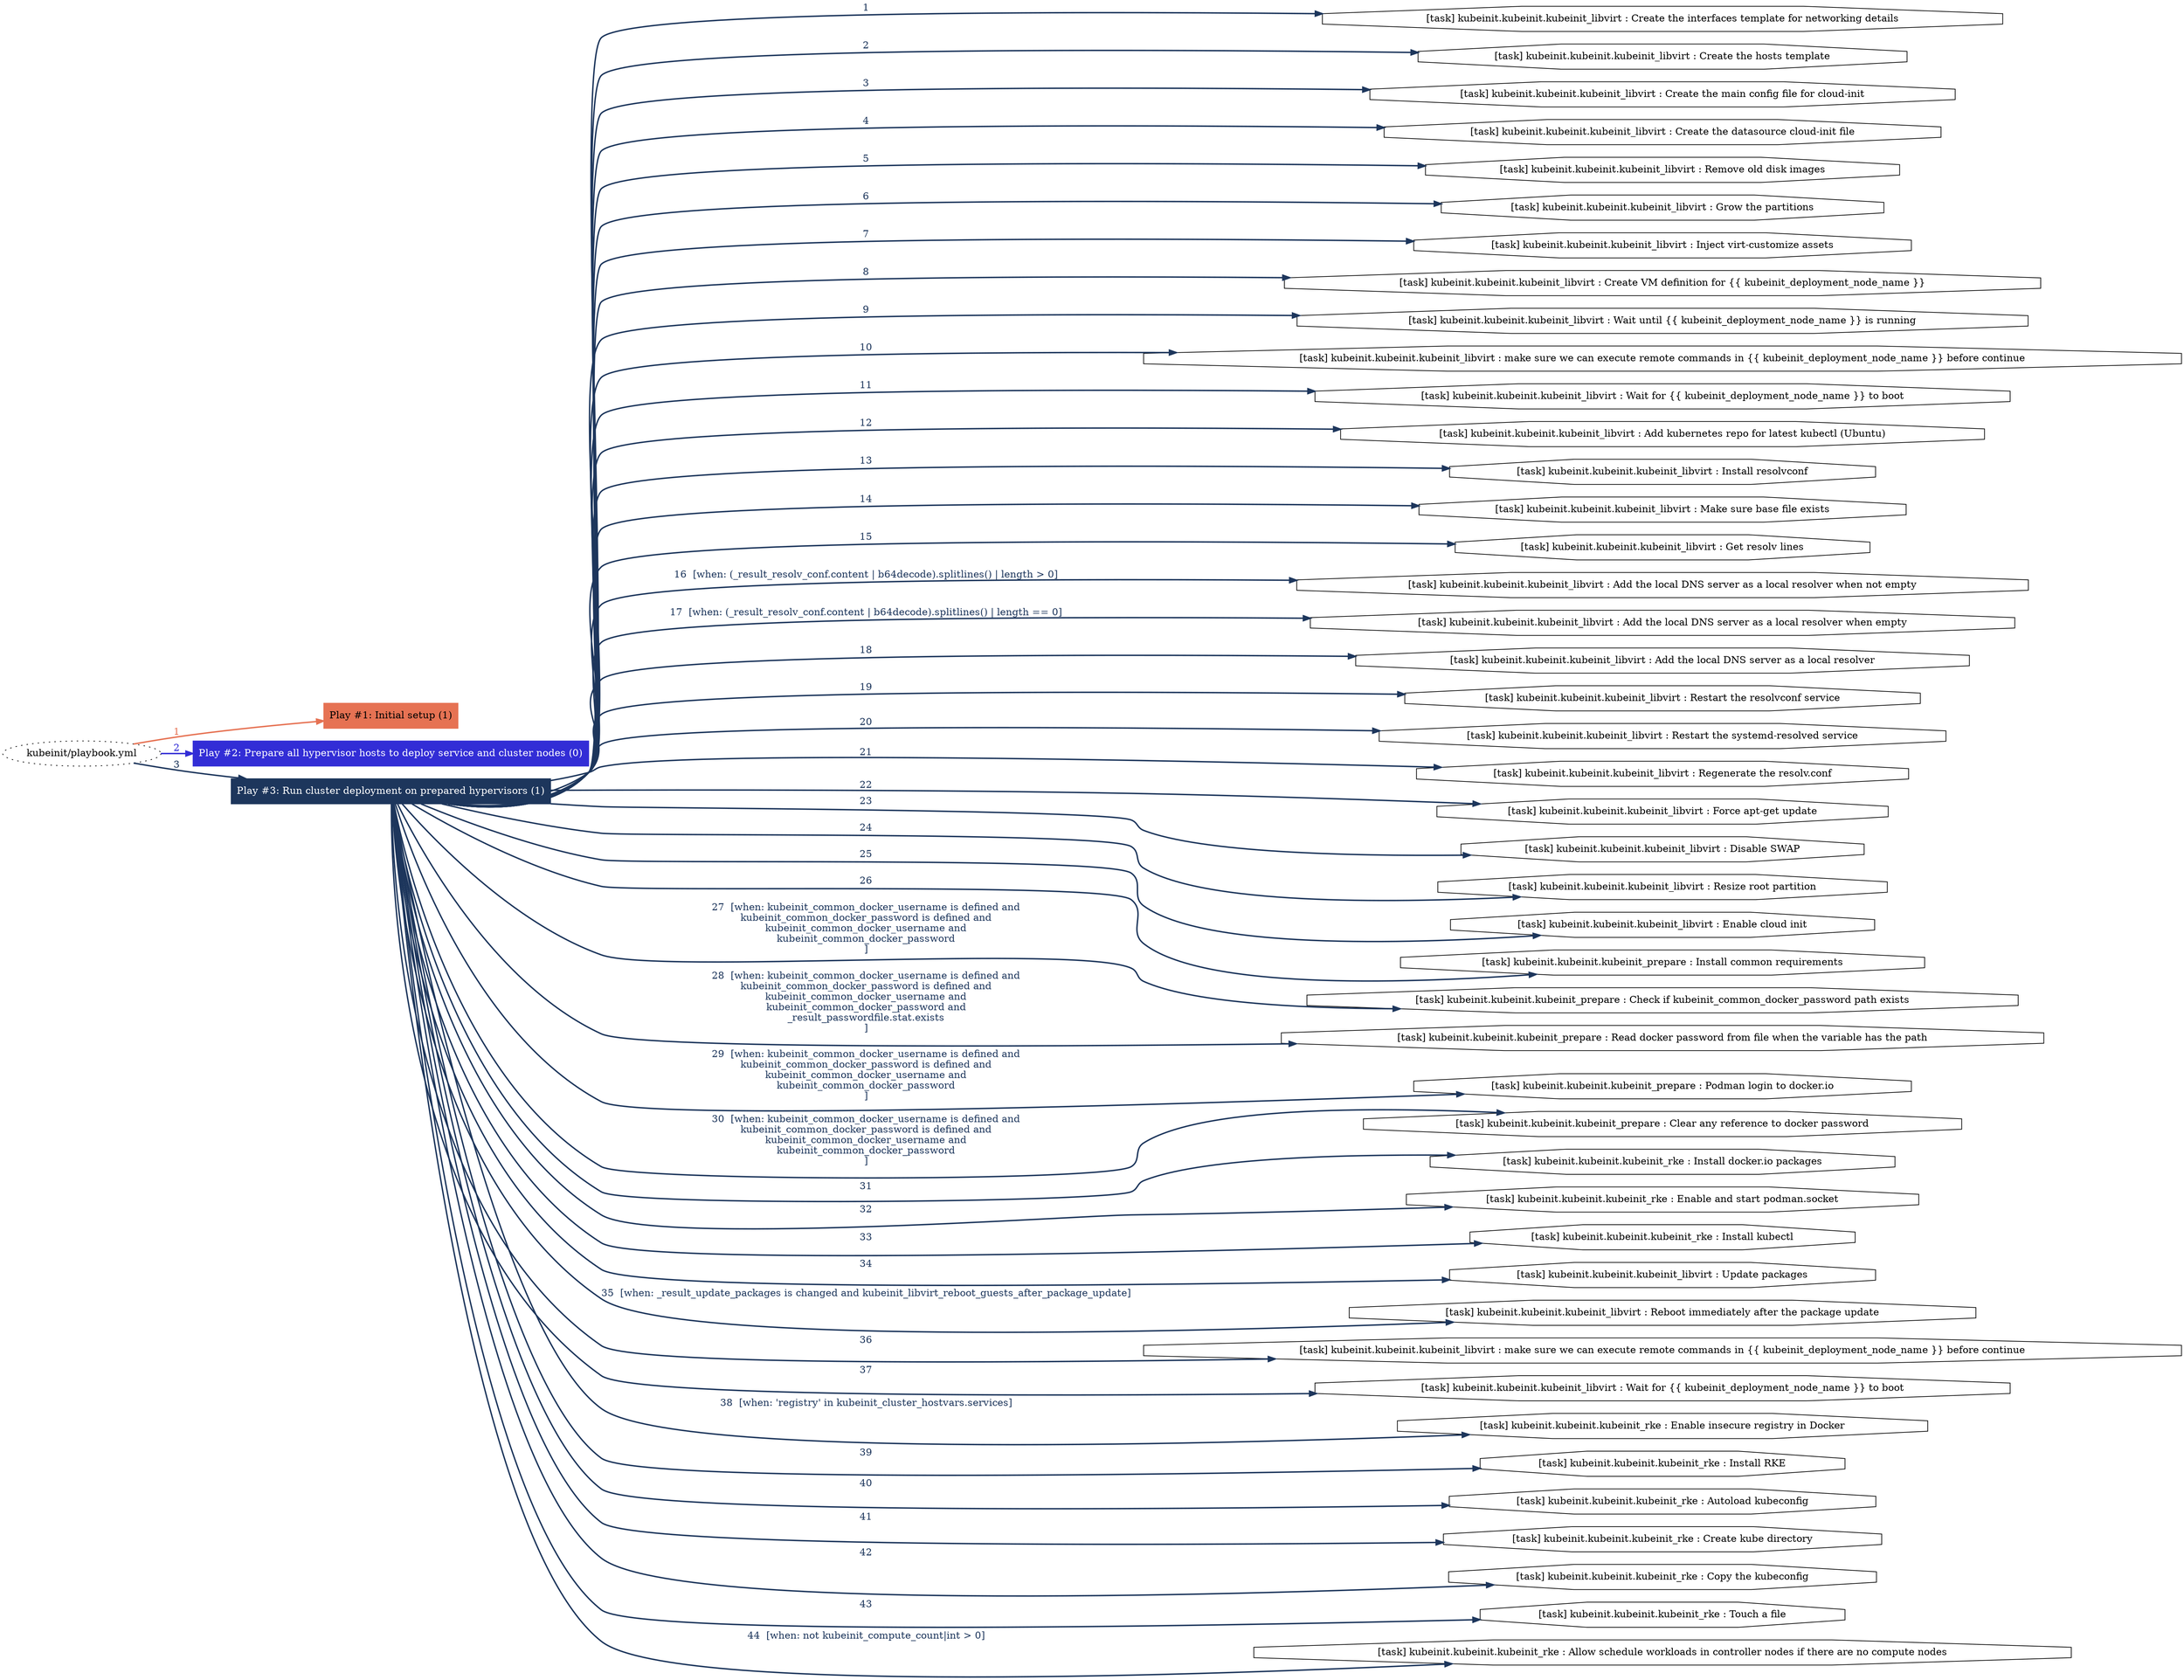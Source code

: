 digraph "kubeinit/playbook.yml "{
	graph [concentrate=true ordering=in rankdir=LR ratio=fill]
	edge [esep=5 sep=10]
	"kubeinit/playbook.yml" [id=root_node style=dotted]
	subgraph "Play #1: Initial setup (1) "{
		"Play #1: Initial setup (1)" [color="#e67253" fontcolor="#000000" id="play_ad524c89-a60d-4d48-a839-6ddc55d33104" shape=box style=filled tooltip=localhost]
		"kubeinit/playbook.yml" -> "Play #1: Initial setup (1)" [label=1 color="#e67253" fontcolor="#e67253" id="edge_ae7faaeb-385a-4f0c-a20f-1a2fe86c1aa9" style=bold]
	}
	subgraph "Play #2: Prepare all hypervisor hosts to deploy service and cluster nodes (0) "{
		"Play #2: Prepare all hypervisor hosts to deploy service and cluster nodes (0)" [color="#322dd6" fontcolor="#ffffff" id="play_cd5b542d-3ad8-4162-8864-318f624dd5b9" shape=box style=filled tooltip=""]
		"kubeinit/playbook.yml" -> "Play #2: Prepare all hypervisor hosts to deploy service and cluster nodes (0)" [label=2 color="#322dd6" fontcolor="#322dd6" id="edge_b63287c5-b971-417b-880d-b7213de48cef" style=bold]
	}
	subgraph "Play #3: Run cluster deployment on prepared hypervisors (1) "{
		"Play #3: Run cluster deployment on prepared hypervisors (1)" [color="#1d365c" fontcolor="#ffffff" id="play_a46c126b-1f59-46c9-9688-6d7a4342183c" shape=box style=filled tooltip=localhost]
		"kubeinit/playbook.yml" -> "Play #3: Run cluster deployment on prepared hypervisors (1)" [label=3 color="#1d365c" fontcolor="#1d365c" id="edge_8b420910-5c23-4c95-ab8a-fc6dab04c1f2" style=bold]
		"task_47916d2a-7603-4d17-a04e-52a7c7defe26" [label="[task] kubeinit.kubeinit.kubeinit_libvirt : Create the interfaces template for networking details" id="task_47916d2a-7603-4d17-a04e-52a7c7defe26" shape=octagon tooltip="[task] kubeinit.kubeinit.kubeinit_libvirt : Create the interfaces template for networking details"]
		"Play #3: Run cluster deployment on prepared hypervisors (1)" -> "task_47916d2a-7603-4d17-a04e-52a7c7defe26" [label=1 color="#1d365c" fontcolor="#1d365c" id="edge_3e7640c1-719a-4de9-8925-a3f03e6a5f20" style=bold]
		"task_7e9ca5ea-133e-4138-9049-71f36376a4e2" [label="[task] kubeinit.kubeinit.kubeinit_libvirt : Create the hosts template" id="task_7e9ca5ea-133e-4138-9049-71f36376a4e2" shape=octagon tooltip="[task] kubeinit.kubeinit.kubeinit_libvirt : Create the hosts template"]
		"Play #3: Run cluster deployment on prepared hypervisors (1)" -> "task_7e9ca5ea-133e-4138-9049-71f36376a4e2" [label=2 color="#1d365c" fontcolor="#1d365c" id="edge_446db0ee-47a5-4339-9df7-039821f4f315" style=bold]
		"task_a5ff817b-de9a-4c5c-917a-4080d072b294" [label="[task] kubeinit.kubeinit.kubeinit_libvirt : Create the main config file for cloud-init" id="task_a5ff817b-de9a-4c5c-917a-4080d072b294" shape=octagon tooltip="[task] kubeinit.kubeinit.kubeinit_libvirt : Create the main config file for cloud-init"]
		"Play #3: Run cluster deployment on prepared hypervisors (1)" -> "task_a5ff817b-de9a-4c5c-917a-4080d072b294" [label=3 color="#1d365c" fontcolor="#1d365c" id="edge_f284902a-7ada-4343-865c-d69e3d599f6e" style=bold]
		"task_6a293e74-91e5-42ae-9301-e54eb5eabded" [label="[task] kubeinit.kubeinit.kubeinit_libvirt : Create the datasource cloud-init file" id="task_6a293e74-91e5-42ae-9301-e54eb5eabded" shape=octagon tooltip="[task] kubeinit.kubeinit.kubeinit_libvirt : Create the datasource cloud-init file"]
		"Play #3: Run cluster deployment on prepared hypervisors (1)" -> "task_6a293e74-91e5-42ae-9301-e54eb5eabded" [label=4 color="#1d365c" fontcolor="#1d365c" id="edge_62ee4231-488d-4882-ac38-5bbf4e75af29" style=bold]
		"task_df8fbd8d-4385-4563-8ded-12cab8179c85" [label="[task] kubeinit.kubeinit.kubeinit_libvirt : Remove old disk images" id="task_df8fbd8d-4385-4563-8ded-12cab8179c85" shape=octagon tooltip="[task] kubeinit.kubeinit.kubeinit_libvirt : Remove old disk images"]
		"Play #3: Run cluster deployment on prepared hypervisors (1)" -> "task_df8fbd8d-4385-4563-8ded-12cab8179c85" [label=5 color="#1d365c" fontcolor="#1d365c" id="edge_11568323-9113-4c98-999e-c69d3f00c700" style=bold]
		"task_11e54d1f-3e56-4b66-b50c-f0cd5abf8891" [label="[task] kubeinit.kubeinit.kubeinit_libvirt : Grow the partitions" id="task_11e54d1f-3e56-4b66-b50c-f0cd5abf8891" shape=octagon tooltip="[task] kubeinit.kubeinit.kubeinit_libvirt : Grow the partitions"]
		"Play #3: Run cluster deployment on prepared hypervisors (1)" -> "task_11e54d1f-3e56-4b66-b50c-f0cd5abf8891" [label=6 color="#1d365c" fontcolor="#1d365c" id="edge_2739a244-8ff6-4a6d-bdee-825cf55e0f8f" style=bold]
		"task_e44aadaa-b31f-4ceb-9cc6-d24429a99ae7" [label="[task] kubeinit.kubeinit.kubeinit_libvirt : Inject virt-customize assets" id="task_e44aadaa-b31f-4ceb-9cc6-d24429a99ae7" shape=octagon tooltip="[task] kubeinit.kubeinit.kubeinit_libvirt : Inject virt-customize assets"]
		"Play #3: Run cluster deployment on prepared hypervisors (1)" -> "task_e44aadaa-b31f-4ceb-9cc6-d24429a99ae7" [label=7 color="#1d365c" fontcolor="#1d365c" id="edge_bacb2731-81e1-4722-bcee-fb242aa7d61a" style=bold]
		"task_afebd535-37e8-4ae9-a1a0-930c340181d4" [label="[task] kubeinit.kubeinit.kubeinit_libvirt : Create VM definition for {{ kubeinit_deployment_node_name }}" id="task_afebd535-37e8-4ae9-a1a0-930c340181d4" shape=octagon tooltip="[task] kubeinit.kubeinit.kubeinit_libvirt : Create VM definition for {{ kubeinit_deployment_node_name }}"]
		"Play #3: Run cluster deployment on prepared hypervisors (1)" -> "task_afebd535-37e8-4ae9-a1a0-930c340181d4" [label=8 color="#1d365c" fontcolor="#1d365c" id="edge_e9ee53fa-ec82-45c3-98bd-ce956cd93288" style=bold]
		"task_db0cb176-9e02-4266-b6ea-3aa73b6bd5e2" [label="[task] kubeinit.kubeinit.kubeinit_libvirt : Wait until {{ kubeinit_deployment_node_name }} is running" id="task_db0cb176-9e02-4266-b6ea-3aa73b6bd5e2" shape=octagon tooltip="[task] kubeinit.kubeinit.kubeinit_libvirt : Wait until {{ kubeinit_deployment_node_name }} is running"]
		"Play #3: Run cluster deployment on prepared hypervisors (1)" -> "task_db0cb176-9e02-4266-b6ea-3aa73b6bd5e2" [label=9 color="#1d365c" fontcolor="#1d365c" id="edge_8626920a-f38d-4617-a12c-9a81a992189e" style=bold]
		"task_72d91b1f-e7a3-4d11-a0ef-d78e206164df" [label="[task] kubeinit.kubeinit.kubeinit_libvirt : make sure we can execute remote commands in {{ kubeinit_deployment_node_name }} before continue" id="task_72d91b1f-e7a3-4d11-a0ef-d78e206164df" shape=octagon tooltip="[task] kubeinit.kubeinit.kubeinit_libvirt : make sure we can execute remote commands in {{ kubeinit_deployment_node_name }} before continue"]
		"Play #3: Run cluster deployment on prepared hypervisors (1)" -> "task_72d91b1f-e7a3-4d11-a0ef-d78e206164df" [label=10 color="#1d365c" fontcolor="#1d365c" id="edge_6d006d46-5cbb-4eec-966c-9777d0feea4f" style=bold]
		"task_fce1f248-181b-47ac-8b01-0715fb4c280c" [label="[task] kubeinit.kubeinit.kubeinit_libvirt : Wait for {{ kubeinit_deployment_node_name }} to boot" id="task_fce1f248-181b-47ac-8b01-0715fb4c280c" shape=octagon tooltip="[task] kubeinit.kubeinit.kubeinit_libvirt : Wait for {{ kubeinit_deployment_node_name }} to boot"]
		"Play #3: Run cluster deployment on prepared hypervisors (1)" -> "task_fce1f248-181b-47ac-8b01-0715fb4c280c" [label=11 color="#1d365c" fontcolor="#1d365c" id="edge_a45fd2de-24ca-47c3-b5d9-8b39fe04edaa" style=bold]
		"task_ac96f243-2ee1-44c3-9b9f-c1d4b6d92048" [label="[task] kubeinit.kubeinit.kubeinit_libvirt : Add kubernetes repo for latest kubectl (Ubuntu)" id="task_ac96f243-2ee1-44c3-9b9f-c1d4b6d92048" shape=octagon tooltip="[task] kubeinit.kubeinit.kubeinit_libvirt : Add kubernetes repo for latest kubectl (Ubuntu)"]
		"Play #3: Run cluster deployment on prepared hypervisors (1)" -> "task_ac96f243-2ee1-44c3-9b9f-c1d4b6d92048" [label=12 color="#1d365c" fontcolor="#1d365c" id="edge_481233cd-3f48-48f0-ba06-594e07ef3e14" style=bold]
		"task_976c76fc-bc80-4b8a-b3c7-932a299d6852" [label="[task] kubeinit.kubeinit.kubeinit_libvirt : Install resolvconf" id="task_976c76fc-bc80-4b8a-b3c7-932a299d6852" shape=octagon tooltip="[task] kubeinit.kubeinit.kubeinit_libvirt : Install resolvconf"]
		"Play #3: Run cluster deployment on prepared hypervisors (1)" -> "task_976c76fc-bc80-4b8a-b3c7-932a299d6852" [label=13 color="#1d365c" fontcolor="#1d365c" id="edge_4ae19428-7d49-46f8-87b9-52d63e74fa99" style=bold]
		"task_2c6e98f5-361a-4ced-bb6a-d7f60501e241" [label="[task] kubeinit.kubeinit.kubeinit_libvirt : Make sure base file exists" id="task_2c6e98f5-361a-4ced-bb6a-d7f60501e241" shape=octagon tooltip="[task] kubeinit.kubeinit.kubeinit_libvirt : Make sure base file exists"]
		"Play #3: Run cluster deployment on prepared hypervisors (1)" -> "task_2c6e98f5-361a-4ced-bb6a-d7f60501e241" [label=14 color="#1d365c" fontcolor="#1d365c" id="edge_579e4fdd-57e4-4282-8e53-7517bc4e2f1d" style=bold]
		"task_2ea36012-db86-473c-bca7-d3e04aa690f1" [label="[task] kubeinit.kubeinit.kubeinit_libvirt : Get resolv lines" id="task_2ea36012-db86-473c-bca7-d3e04aa690f1" shape=octagon tooltip="[task] kubeinit.kubeinit.kubeinit_libvirt : Get resolv lines"]
		"Play #3: Run cluster deployment on prepared hypervisors (1)" -> "task_2ea36012-db86-473c-bca7-d3e04aa690f1" [label=15 color="#1d365c" fontcolor="#1d365c" id="edge_ab86e64e-eb9e-46f3-a804-908506d6a107" style=bold]
		"task_b6924091-b3da-40d1-b2c7-74e344fa5138" [label="[task] kubeinit.kubeinit.kubeinit_libvirt : Add the local DNS server as a local resolver when not empty" id="task_b6924091-b3da-40d1-b2c7-74e344fa5138" shape=octagon tooltip="[task] kubeinit.kubeinit.kubeinit_libvirt : Add the local DNS server as a local resolver when not empty"]
		"Play #3: Run cluster deployment on prepared hypervisors (1)" -> "task_b6924091-b3da-40d1-b2c7-74e344fa5138" [label="16  [when: (_result_resolv_conf.content | b64decode).splitlines() | length > 0]" color="#1d365c" fontcolor="#1d365c" id="edge_35f53157-1c51-4a31-9460-0f0d906172ae" style=bold]
		"task_d63d26f6-f586-43e0-9b65-e2161617def3" [label="[task] kubeinit.kubeinit.kubeinit_libvirt : Add the local DNS server as a local resolver when empty" id="task_d63d26f6-f586-43e0-9b65-e2161617def3" shape=octagon tooltip="[task] kubeinit.kubeinit.kubeinit_libvirt : Add the local DNS server as a local resolver when empty"]
		"Play #3: Run cluster deployment on prepared hypervisors (1)" -> "task_d63d26f6-f586-43e0-9b65-e2161617def3" [label="17  [when: (_result_resolv_conf.content | b64decode).splitlines() | length == 0]" color="#1d365c" fontcolor="#1d365c" id="edge_7b5dffb0-f96a-4b14-9b12-47ae2832df5f" style=bold]
		"task_60e81ee5-2803-4279-a13a-c0cc956403e2" [label="[task] kubeinit.kubeinit.kubeinit_libvirt : Add the local DNS server as a local resolver" id="task_60e81ee5-2803-4279-a13a-c0cc956403e2" shape=octagon tooltip="[task] kubeinit.kubeinit.kubeinit_libvirt : Add the local DNS server as a local resolver"]
		"Play #3: Run cluster deployment on prepared hypervisors (1)" -> "task_60e81ee5-2803-4279-a13a-c0cc956403e2" [label=18 color="#1d365c" fontcolor="#1d365c" id="edge_43a9b92f-293d-4c10-a3ab-e64e6752b8ef" style=bold]
		"task_36fe63d2-31fc-4c66-9a9c-5be0c4240d21" [label="[task] kubeinit.kubeinit.kubeinit_libvirt : Restart the resolvconf service" id="task_36fe63d2-31fc-4c66-9a9c-5be0c4240d21" shape=octagon tooltip="[task] kubeinit.kubeinit.kubeinit_libvirt : Restart the resolvconf service"]
		"Play #3: Run cluster deployment on prepared hypervisors (1)" -> "task_36fe63d2-31fc-4c66-9a9c-5be0c4240d21" [label=19 color="#1d365c" fontcolor="#1d365c" id="edge_d4419b64-89ab-413e-ad5c-e5080cb92916" style=bold]
		"task_3f56f6dc-8f9a-489f-be09-0c0f17332012" [label="[task] kubeinit.kubeinit.kubeinit_libvirt : Restart the systemd-resolved service" id="task_3f56f6dc-8f9a-489f-be09-0c0f17332012" shape=octagon tooltip="[task] kubeinit.kubeinit.kubeinit_libvirt : Restart the systemd-resolved service"]
		"Play #3: Run cluster deployment on prepared hypervisors (1)" -> "task_3f56f6dc-8f9a-489f-be09-0c0f17332012" [label=20 color="#1d365c" fontcolor="#1d365c" id="edge_504fe553-4ad2-4095-985a-46b4ad98b42a" style=bold]
		"task_a52973d0-2f04-4d1f-90ac-8a130ee367a3" [label="[task] kubeinit.kubeinit.kubeinit_libvirt : Regenerate the resolv.conf" id="task_a52973d0-2f04-4d1f-90ac-8a130ee367a3" shape=octagon tooltip="[task] kubeinit.kubeinit.kubeinit_libvirt : Regenerate the resolv.conf"]
		"Play #3: Run cluster deployment on prepared hypervisors (1)" -> "task_a52973d0-2f04-4d1f-90ac-8a130ee367a3" [label=21 color="#1d365c" fontcolor="#1d365c" id="edge_7983b279-09de-4824-9961-e9dbac2ae132" style=bold]
		"task_970e658d-6dff-4ac5-a20c-106b69389119" [label="[task] kubeinit.kubeinit.kubeinit_libvirt : Force apt-get update" id="task_970e658d-6dff-4ac5-a20c-106b69389119" shape=octagon tooltip="[task] kubeinit.kubeinit.kubeinit_libvirt : Force apt-get update"]
		"Play #3: Run cluster deployment on prepared hypervisors (1)" -> "task_970e658d-6dff-4ac5-a20c-106b69389119" [label=22 color="#1d365c" fontcolor="#1d365c" id="edge_95e035ac-c415-4bcb-9179-0b1d9ebe0b8b" style=bold]
		"task_cf3c9556-8743-4be7-a2b5-169c3575bcdd" [label="[task] kubeinit.kubeinit.kubeinit_libvirt : Disable SWAP" id="task_cf3c9556-8743-4be7-a2b5-169c3575bcdd" shape=octagon tooltip="[task] kubeinit.kubeinit.kubeinit_libvirt : Disable SWAP"]
		"Play #3: Run cluster deployment on prepared hypervisors (1)" -> "task_cf3c9556-8743-4be7-a2b5-169c3575bcdd" [label=23 color="#1d365c" fontcolor="#1d365c" id="edge_265f1be5-15fe-4b52-a715-9addf63f97d3" style=bold]
		"task_6ec6a4e6-7d89-44f0-b717-e99d8e3aed17" [label="[task] kubeinit.kubeinit.kubeinit_libvirt : Resize root partition" id="task_6ec6a4e6-7d89-44f0-b717-e99d8e3aed17" shape=octagon tooltip="[task] kubeinit.kubeinit.kubeinit_libvirt : Resize root partition"]
		"Play #3: Run cluster deployment on prepared hypervisors (1)" -> "task_6ec6a4e6-7d89-44f0-b717-e99d8e3aed17" [label=24 color="#1d365c" fontcolor="#1d365c" id="edge_dc33f77f-396f-4462-ba0d-155bca7a8e7b" style=bold]
		"task_af804f60-a883-458b-b179-348a98a52fcc" [label="[task] kubeinit.kubeinit.kubeinit_libvirt : Enable cloud init" id="task_af804f60-a883-458b-b179-348a98a52fcc" shape=octagon tooltip="[task] kubeinit.kubeinit.kubeinit_libvirt : Enable cloud init"]
		"Play #3: Run cluster deployment on prepared hypervisors (1)" -> "task_af804f60-a883-458b-b179-348a98a52fcc" [label=25 color="#1d365c" fontcolor="#1d365c" id="edge_106d8161-d9c9-412e-bb04-6283dc830146" style=bold]
		"task_af508565-1b5a-4fc7-939d-a34c7205b9f3" [label="[task] kubeinit.kubeinit.kubeinit_prepare : Install common requirements" id="task_af508565-1b5a-4fc7-939d-a34c7205b9f3" shape=octagon tooltip="[task] kubeinit.kubeinit.kubeinit_prepare : Install common requirements"]
		"Play #3: Run cluster deployment on prepared hypervisors (1)" -> "task_af508565-1b5a-4fc7-939d-a34c7205b9f3" [label=26 color="#1d365c" fontcolor="#1d365c" id="edge_bf68612f-5762-4438-9c57-e77c45fd5bad" style=bold]
		"task_36819566-5a25-4326-9839-8c8ce79b6e6d" [label="[task] kubeinit.kubeinit.kubeinit_prepare : Check if kubeinit_common_docker_password path exists" id="task_36819566-5a25-4326-9839-8c8ce79b6e6d" shape=octagon tooltip="[task] kubeinit.kubeinit.kubeinit_prepare : Check if kubeinit_common_docker_password path exists"]
		"Play #3: Run cluster deployment on prepared hypervisors (1)" -> "task_36819566-5a25-4326-9839-8c8ce79b6e6d" [label="27  [when: kubeinit_common_docker_username is defined and
kubeinit_common_docker_password is defined and
kubeinit_common_docker_username and
kubeinit_common_docker_password
]" color="#1d365c" fontcolor="#1d365c" id="edge_152e3c2f-985b-4e74-8e99-ac216526f46f" style=bold]
		"task_79ee7d52-9de0-4094-89ae-d178925c8974" [label="[task] kubeinit.kubeinit.kubeinit_prepare : Read docker password from file when the variable has the path" id="task_79ee7d52-9de0-4094-89ae-d178925c8974" shape=octagon tooltip="[task] kubeinit.kubeinit.kubeinit_prepare : Read docker password from file when the variable has the path"]
		"Play #3: Run cluster deployment on prepared hypervisors (1)" -> "task_79ee7d52-9de0-4094-89ae-d178925c8974" [label="28  [when: kubeinit_common_docker_username is defined and
kubeinit_common_docker_password is defined and
kubeinit_common_docker_username and
kubeinit_common_docker_password and
_result_passwordfile.stat.exists
]" color="#1d365c" fontcolor="#1d365c" id="edge_3ce3678d-3017-450e-9c33-09ae43f025f0" style=bold]
		"task_eedd6588-fa9b-4a33-8cfd-ccf396ecfcb4" [label="[task] kubeinit.kubeinit.kubeinit_prepare : Podman login to docker.io" id="task_eedd6588-fa9b-4a33-8cfd-ccf396ecfcb4" shape=octagon tooltip="[task] kubeinit.kubeinit.kubeinit_prepare : Podman login to docker.io"]
		"Play #3: Run cluster deployment on prepared hypervisors (1)" -> "task_eedd6588-fa9b-4a33-8cfd-ccf396ecfcb4" [label="29  [when: kubeinit_common_docker_username is defined and
kubeinit_common_docker_password is defined and
kubeinit_common_docker_username and
kubeinit_common_docker_password
]" color="#1d365c" fontcolor="#1d365c" id="edge_b8457703-7e18-4f93-ace7-21d841049f75" style=bold]
		"task_0e5eadf8-ef4a-46da-ad93-e167be77020d" [label="[task] kubeinit.kubeinit.kubeinit_prepare : Clear any reference to docker password" id="task_0e5eadf8-ef4a-46da-ad93-e167be77020d" shape=octagon tooltip="[task] kubeinit.kubeinit.kubeinit_prepare : Clear any reference to docker password"]
		"Play #3: Run cluster deployment on prepared hypervisors (1)" -> "task_0e5eadf8-ef4a-46da-ad93-e167be77020d" [label="30  [when: kubeinit_common_docker_username is defined and
kubeinit_common_docker_password is defined and
kubeinit_common_docker_username and
kubeinit_common_docker_password
]" color="#1d365c" fontcolor="#1d365c" id="edge_14fa1a02-c583-476f-9bbc-2e6455ccb50c" style=bold]
		"task_381140e4-c7a2-430d-9a8f-5ecd3389c35a" [label="[task] kubeinit.kubeinit.kubeinit_rke : Install docker.io packages" id="task_381140e4-c7a2-430d-9a8f-5ecd3389c35a" shape=octagon tooltip="[task] kubeinit.kubeinit.kubeinit_rke : Install docker.io packages"]
		"Play #3: Run cluster deployment on prepared hypervisors (1)" -> "task_381140e4-c7a2-430d-9a8f-5ecd3389c35a" [label=31 color="#1d365c" fontcolor="#1d365c" id="edge_e9401daf-381d-40fc-8d02-fe89678d5d2c" style=bold]
		"task_6d0e620a-7e48-4fed-9ea4-c23eafea6e9e" [label="[task] kubeinit.kubeinit.kubeinit_rke : Enable and start podman.socket" id="task_6d0e620a-7e48-4fed-9ea4-c23eafea6e9e" shape=octagon tooltip="[task] kubeinit.kubeinit.kubeinit_rke : Enable and start podman.socket"]
		"Play #3: Run cluster deployment on prepared hypervisors (1)" -> "task_6d0e620a-7e48-4fed-9ea4-c23eafea6e9e" [label=32 color="#1d365c" fontcolor="#1d365c" id="edge_e466fa09-c86d-4467-8472-68c9c635bccf" style=bold]
		"task_eb4b62c9-26b2-49cb-92e8-82214309838f" [label="[task] kubeinit.kubeinit.kubeinit_rke : Install kubectl" id="task_eb4b62c9-26b2-49cb-92e8-82214309838f" shape=octagon tooltip="[task] kubeinit.kubeinit.kubeinit_rke : Install kubectl"]
		"Play #3: Run cluster deployment on prepared hypervisors (1)" -> "task_eb4b62c9-26b2-49cb-92e8-82214309838f" [label=33 color="#1d365c" fontcolor="#1d365c" id="edge_4d6e5306-b784-4857-9b60-ce4319e35fbf" style=bold]
		"task_8d54dff8-5ad0-4d64-8cdf-2e435b7edd42" [label="[task] kubeinit.kubeinit.kubeinit_libvirt : Update packages" id="task_8d54dff8-5ad0-4d64-8cdf-2e435b7edd42" shape=octagon tooltip="[task] kubeinit.kubeinit.kubeinit_libvirt : Update packages"]
		"Play #3: Run cluster deployment on prepared hypervisors (1)" -> "task_8d54dff8-5ad0-4d64-8cdf-2e435b7edd42" [label=34 color="#1d365c" fontcolor="#1d365c" id="edge_690f1ab2-bf18-4f91-9fc7-8f9481bb421c" style=bold]
		"task_748b3e11-adac-421d-b909-b992e946437a" [label="[task] kubeinit.kubeinit.kubeinit_libvirt : Reboot immediately after the package update" id="task_748b3e11-adac-421d-b909-b992e946437a" shape=octagon tooltip="[task] kubeinit.kubeinit.kubeinit_libvirt : Reboot immediately after the package update"]
		"Play #3: Run cluster deployment on prepared hypervisors (1)" -> "task_748b3e11-adac-421d-b909-b992e946437a" [label="35  [when: _result_update_packages is changed and kubeinit_libvirt_reboot_guests_after_package_update]" color="#1d365c" fontcolor="#1d365c" id="edge_463019a3-c40d-4177-bbe6-2bf742f0f0c1" style=bold]
		"task_3ca3a977-5730-4b3e-8581-f3053b23ac0c" [label="[task] kubeinit.kubeinit.kubeinit_libvirt : make sure we can execute remote commands in {{ kubeinit_deployment_node_name }} before continue" id="task_3ca3a977-5730-4b3e-8581-f3053b23ac0c" shape=octagon tooltip="[task] kubeinit.kubeinit.kubeinit_libvirt : make sure we can execute remote commands in {{ kubeinit_deployment_node_name }} before continue"]
		"Play #3: Run cluster deployment on prepared hypervisors (1)" -> "task_3ca3a977-5730-4b3e-8581-f3053b23ac0c" [label=36 color="#1d365c" fontcolor="#1d365c" id="edge_57451fb4-aa12-48fd-821d-37753408f52c" style=bold]
		"task_6ccdd5ad-0ab7-413b-9a8d-1b8bac34e954" [label="[task] kubeinit.kubeinit.kubeinit_libvirt : Wait for {{ kubeinit_deployment_node_name }} to boot" id="task_6ccdd5ad-0ab7-413b-9a8d-1b8bac34e954" shape=octagon tooltip="[task] kubeinit.kubeinit.kubeinit_libvirt : Wait for {{ kubeinit_deployment_node_name }} to boot"]
		"Play #3: Run cluster deployment on prepared hypervisors (1)" -> "task_6ccdd5ad-0ab7-413b-9a8d-1b8bac34e954" [label=37 color="#1d365c" fontcolor="#1d365c" id="edge_a116d04c-6b58-46e6-9732-a68e52af78a9" style=bold]
		"task_972a1652-f4e7-4a6e-8ad2-bed2e804e423" [label="[task] kubeinit.kubeinit.kubeinit_rke : Enable insecure registry in Docker" id="task_972a1652-f4e7-4a6e-8ad2-bed2e804e423" shape=octagon tooltip="[task] kubeinit.kubeinit.kubeinit_rke : Enable insecure registry in Docker"]
		"Play #3: Run cluster deployment on prepared hypervisors (1)" -> "task_972a1652-f4e7-4a6e-8ad2-bed2e804e423" [label="38  [when: 'registry' in kubeinit_cluster_hostvars.services]" color="#1d365c" fontcolor="#1d365c" id="edge_e91b17f8-01e9-45ca-afe1-15fc81d4b0a5" style=bold]
		"task_0f835db8-be84-4585-8fd6-1b2659f33071" [label="[task] kubeinit.kubeinit.kubeinit_rke : Install RKE" id="task_0f835db8-be84-4585-8fd6-1b2659f33071" shape=octagon tooltip="[task] kubeinit.kubeinit.kubeinit_rke : Install RKE"]
		"Play #3: Run cluster deployment on prepared hypervisors (1)" -> "task_0f835db8-be84-4585-8fd6-1b2659f33071" [label=39 color="#1d365c" fontcolor="#1d365c" id="edge_7fa9bdd7-65f1-48ac-adb6-525dcc823d5c" style=bold]
		"task_4f97580b-16d4-4ce0-b05f-717e58abc327" [label="[task] kubeinit.kubeinit.kubeinit_rke : Autoload kubeconfig" id="task_4f97580b-16d4-4ce0-b05f-717e58abc327" shape=octagon tooltip="[task] kubeinit.kubeinit.kubeinit_rke : Autoload kubeconfig"]
		"Play #3: Run cluster deployment on prepared hypervisors (1)" -> "task_4f97580b-16d4-4ce0-b05f-717e58abc327" [label=40 color="#1d365c" fontcolor="#1d365c" id="edge_1f2c071c-497e-465b-bdf0-36d4c6fcc97f" style=bold]
		"task_e2643174-1adf-40c2-a14d-4cf63c9b58f1" [label="[task] kubeinit.kubeinit.kubeinit_rke : Create kube directory" id="task_e2643174-1adf-40c2-a14d-4cf63c9b58f1" shape=octagon tooltip="[task] kubeinit.kubeinit.kubeinit_rke : Create kube directory"]
		"Play #3: Run cluster deployment on prepared hypervisors (1)" -> "task_e2643174-1adf-40c2-a14d-4cf63c9b58f1" [label=41 color="#1d365c" fontcolor="#1d365c" id="edge_81c41109-d1bb-488a-b4bf-6441f8b7b152" style=bold]
		"task_372b7abf-8b84-41bb-b386-6af4fc2ebed9" [label="[task] kubeinit.kubeinit.kubeinit_rke : Copy the kubeconfig" id="task_372b7abf-8b84-41bb-b386-6af4fc2ebed9" shape=octagon tooltip="[task] kubeinit.kubeinit.kubeinit_rke : Copy the kubeconfig"]
		"Play #3: Run cluster deployment on prepared hypervisors (1)" -> "task_372b7abf-8b84-41bb-b386-6af4fc2ebed9" [label=42 color="#1d365c" fontcolor="#1d365c" id="edge_9eba9547-ca81-45fc-a868-57b95fdd532a" style=bold]
		"task_861c2616-23e4-41df-a39e-3c152578d133" [label="[task] kubeinit.kubeinit.kubeinit_rke : Touch a file" id="task_861c2616-23e4-41df-a39e-3c152578d133" shape=octagon tooltip="[task] kubeinit.kubeinit.kubeinit_rke : Touch a file"]
		"Play #3: Run cluster deployment on prepared hypervisors (1)" -> "task_861c2616-23e4-41df-a39e-3c152578d133" [label=43 color="#1d365c" fontcolor="#1d365c" id="edge_975ec381-274f-4eb4-9975-db59cc63f711" style=bold]
		"task_87003671-0a8e-4eb0-8218-d8d1ca03b2e0" [label="[task] kubeinit.kubeinit.kubeinit_rke : Allow schedule workloads in controller nodes if there are no compute nodes" id="task_87003671-0a8e-4eb0-8218-d8d1ca03b2e0" shape=octagon tooltip="[task] kubeinit.kubeinit.kubeinit_rke : Allow schedule workloads in controller nodes if there are no compute nodes"]
		"Play #3: Run cluster deployment on prepared hypervisors (1)" -> "task_87003671-0a8e-4eb0-8218-d8d1ca03b2e0" [label="44  [when: not kubeinit_compute_count|int > 0]" color="#1d365c" fontcolor="#1d365c" id="edge_7f2268af-39e5-4f2d-b3b7-3a2737fd9b36" style=bold]
	}
}
